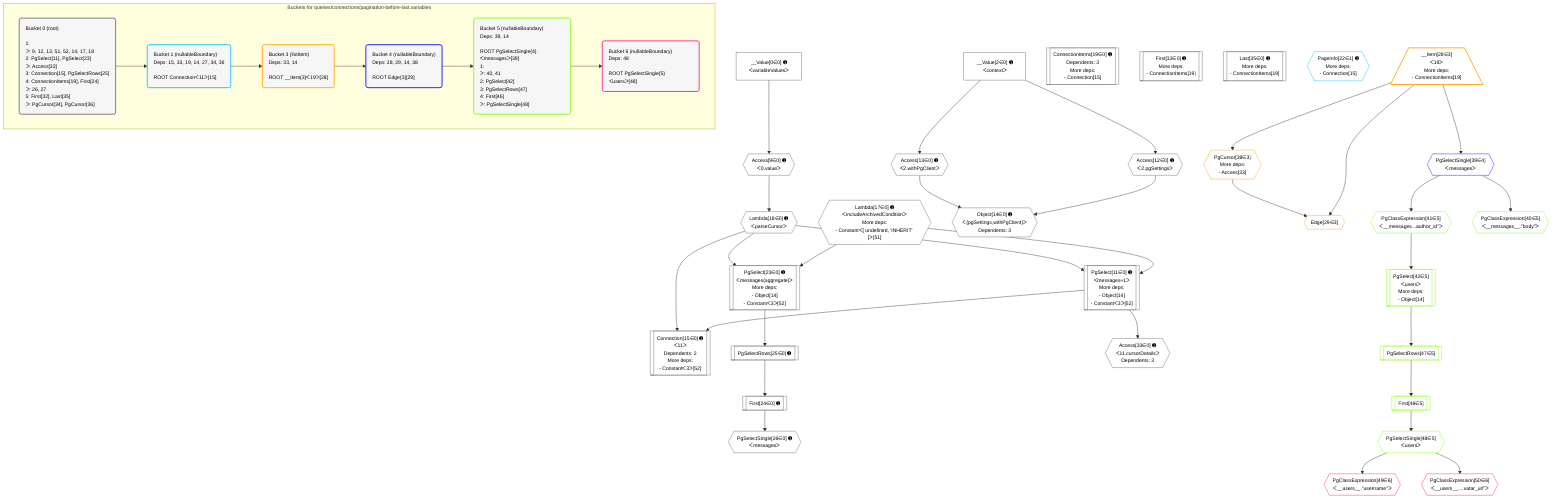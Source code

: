 %%{init: {'themeVariables': { 'fontSize': '12px'}}}%%
graph TD
    classDef path fill:#eee,stroke:#000,color:#000
    classDef plan fill:#fff,stroke-width:1px,color:#000
    classDef itemplan fill:#fff,stroke-width:2px,color:#000
    classDef unbatchedplan fill:#dff,stroke-width:1px,color:#000
    classDef sideeffectplan fill:#fcc,stroke-width:2px,color:#000
    classDef bucket fill:#f6f6f6,color:#000,stroke-width:2px,text-align:left

    subgraph "Buckets for queries/connections/pagination-before-last.variables"
    Bucket0("Bucket 0 (root)<br /><br />1: <br />ᐳ: 9, 12, 13, 51, 52, 14, 17, 18<br />2: PgSelect[11], PgSelect[23]<br />ᐳ: Access[33]<br />3: Connection[15], PgSelectRows[25]<br />4: ConnectionItems[19], First[24]<br />ᐳ: 26, 27<br />5: First[32], Last[35]<br />ᐳ: PgCursor[34], PgCursor[36]"):::bucket
    Bucket1("Bucket 1 (nullableBoundary)<br />Deps: 15, 33, 19, 14, 27, 34, 36<br /><br />ROOT Connectionᐸ11ᐳ[15]"):::bucket
    Bucket3("Bucket 3 (listItem)<br />Deps: 33, 14<br /><br />ROOT __Item{3}ᐸ19ᐳ[28]"):::bucket
    Bucket4("Bucket 4 (nullableBoundary)<br />Deps: 28, 29, 14, 38<br /><br />ROOT Edge{3}[29]"):::bucket
    Bucket5("Bucket 5 (nullableBoundary)<br />Deps: 39, 14<br /><br />ROOT PgSelectSingle{4}ᐸmessagesᐳ[39]<br />1: <br />ᐳ: 40, 41<br />2: PgSelect[42]<br />3: PgSelectRows[47]<br />4: First[46]<br />ᐳ: PgSelectSingle[48]"):::bucket
    Bucket6("Bucket 6 (nullableBoundary)<br />Deps: 48<br /><br />ROOT PgSelectSingle{5}ᐸusersᐳ[48]"):::bucket
    end
    Bucket0 --> Bucket1
    Bucket1 --> Bucket3
    Bucket3 --> Bucket4
    Bucket4 --> Bucket5
    Bucket5 --> Bucket6

    %% plan dependencies
    PgSelect11[["PgSelect[11∈0] ➊<br />ᐸmessages+1ᐳ<br />More deps:<br />- Object[14]<br />- Constantᐸ3ᐳ[52]"]]:::plan
    Lambda17{{"Lambda[17∈0] ➊<br />ᐸincludeArchivedConditionᐳ<br />More deps:<br />- Constantᐸ[ undefined, 'INHERIT' ]ᐳ[51]"}}:::plan
    Lambda18{{"Lambda[18∈0] ➊<br />ᐸparseCursorᐳ"}}:::plan
    Lambda17 & Lambda18 --> PgSelect11
    PgSelect23[["PgSelect[23∈0] ➊<br />ᐸmessages(aggregate)ᐳ<br />More deps:<br />- Object[14]<br />- Constantᐸ3ᐳ[52]"]]:::plan
    Lambda17 & Lambda18 --> PgSelect23
    Connection15[["Connection[15∈0] ➊<br />ᐸ11ᐳ<br />Dependents: 2<br />More deps:<br />- Constantᐸ3ᐳ[52]"]]:::plan
    PgSelect11 & Lambda18 --> Connection15
    Object14{{"Object[14∈0] ➊<br />ᐸ{pgSettings,withPgClient}ᐳ<br />Dependents: 3"}}:::plan
    Access12{{"Access[12∈0] ➊<br />ᐸ2.pgSettingsᐳ"}}:::plan
    Access13{{"Access[13∈0] ➊<br />ᐸ2.withPgClientᐳ"}}:::plan
    Access12 & Access13 --> Object14
    Access9{{"Access[9∈0] ➊<br />ᐸ0.valueᐳ"}}:::plan
    __Value0["__Value[0∈0] ➊<br />ᐸvariableValuesᐳ"]:::plan
    __Value0 --> Access9
    __Value2["__Value[2∈0] ➊<br />ᐸcontextᐳ"]:::plan
    __Value2 --> Access12
    __Value2 --> Access13
    Access9 --> Lambda18
    ConnectionItems19[["ConnectionItems[19∈0] ➊<br />Dependents: 3<br />More deps:<br />- Connection[15]"]]:::plan
    First24[["First[24∈0] ➊"]]:::plan
    PgSelectRows25[["PgSelectRows[25∈0] ➊"]]:::plan
    PgSelectRows25 --> First24
    PgSelect23 --> PgSelectRows25
    PgSelectSingle26{{"PgSelectSingle[26∈0] ➊<br />ᐸmessagesᐳ"}}:::plan
    First24 --> PgSelectSingle26
    First32[["First[32∈0] ➊<br />More deps:<br />- ConnectionItems[19]"]]:::plan
    Access33{{"Access[33∈0] ➊<br />ᐸ11.cursorDetailsᐳ<br />Dependents: 3"}}:::plan
    PgSelect11 --> Access33
    Last35[["Last[35∈0] ➊<br />More deps:<br />- ConnectionItems[19]"]]:::plan
    PageInfo22{{"PageInfo[22∈1] ➊<br />More deps:<br />- Connection[15]"}}:::plan
    Edge29{{"Edge[29∈3]"}}:::plan
    __Item28[/"__Item[28∈3]<br />ᐸ19ᐳ<br />More deps:<br />- ConnectionItems[19]"\]:::itemplan
    PgCursor38{{"PgCursor[38∈3]<br />More deps:<br />- Access[33]"}}:::plan
    __Item28 & PgCursor38 --> Edge29
    __Item28 --> PgCursor38
    PgSelectSingle39{{"PgSelectSingle[39∈4]<br />ᐸmessagesᐳ"}}:::plan
    __Item28 --> PgSelectSingle39
    PgSelect42[["PgSelect[42∈5]<br />ᐸusersᐳ<br />More deps:<br />- Object[14]"]]:::plan
    PgClassExpression41{{"PgClassExpression[41∈5]<br />ᐸ__messages...author_id”ᐳ"}}:::plan
    PgClassExpression41 --> PgSelect42
    PgClassExpression40{{"PgClassExpression[40∈5]<br />ᐸ__messages__.”body”ᐳ"}}:::plan
    PgSelectSingle39 --> PgClassExpression40
    PgSelectSingle39 --> PgClassExpression41
    First46[["First[46∈5]"]]:::plan
    PgSelectRows47[["PgSelectRows[47∈5]"]]:::plan
    PgSelectRows47 --> First46
    PgSelect42 --> PgSelectRows47
    PgSelectSingle48{{"PgSelectSingle[48∈5]<br />ᐸusersᐳ"}}:::plan
    First46 --> PgSelectSingle48
    PgClassExpression49{{"PgClassExpression[49∈6]<br />ᐸ__users__.”username”ᐳ"}}:::plan
    PgSelectSingle48 --> PgClassExpression49
    PgClassExpression50{{"PgClassExpression[50∈6]<br />ᐸ__users__....vatar_url”ᐳ"}}:::plan
    PgSelectSingle48 --> PgClassExpression50

    %% define steps
    classDef bucket0 stroke:#696969
    class Bucket0,__Value0,__Value2,Access9,PgSelect11,Access12,Access13,Object14,Connection15,Lambda17,Lambda18,ConnectionItems19,PgSelect23,First24,PgSelectRows25,PgSelectSingle26,First32,Access33,Last35 bucket0
    classDef bucket1 stroke:#00bfff
    class Bucket1,PageInfo22 bucket1
    classDef bucket3 stroke:#ffa500
    class Bucket3,__Item28,Edge29,PgCursor38 bucket3
    classDef bucket4 stroke:#0000ff
    class Bucket4,PgSelectSingle39 bucket4
    classDef bucket5 stroke:#7fff00
    class Bucket5,PgClassExpression40,PgClassExpression41,PgSelect42,First46,PgSelectRows47,PgSelectSingle48 bucket5
    classDef bucket6 stroke:#ff1493
    class Bucket6,PgClassExpression49,PgClassExpression50 bucket6